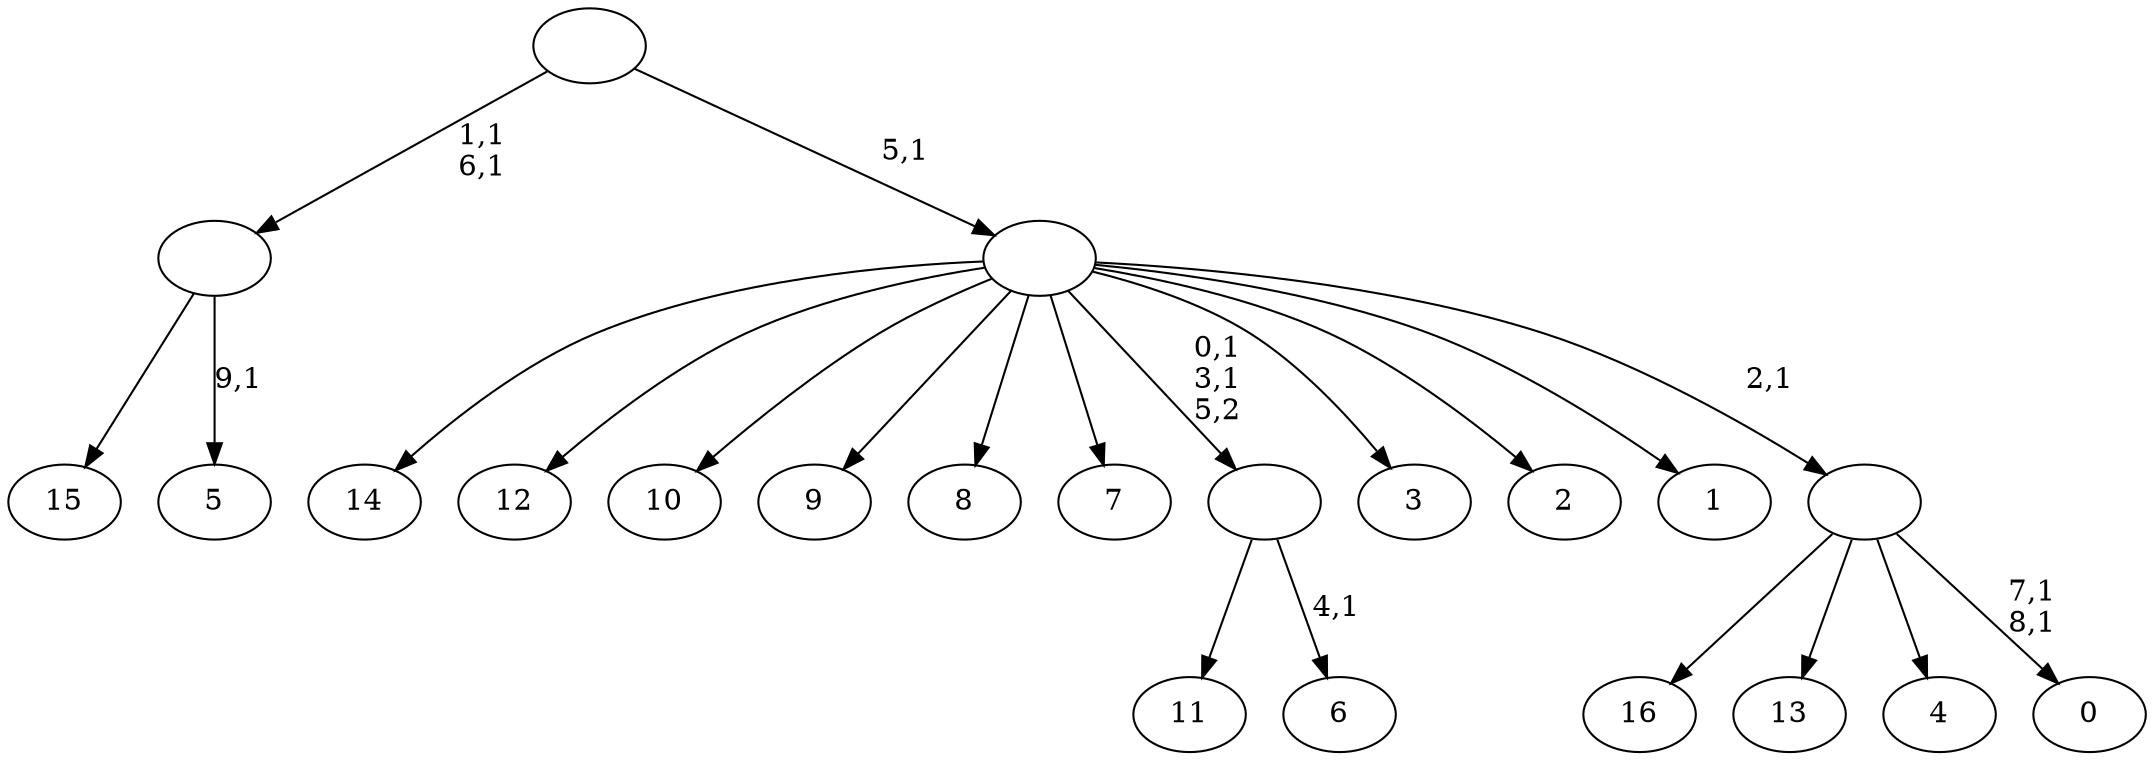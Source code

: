 digraph T {
	27 [label="16"]
	26 [label="15"]
	25 [label="14"]
	24 [label="13"]
	23 [label="12"]
	22 [label="11"]
	21 [label="10"]
	20 [label="9"]
	19 [label="8"]
	18 [label="7"]
	17 [label="6"]
	15 [label=""]
	13 [label="5"]
	11 [label=""]
	9 [label="4"]
	8 [label="3"]
	7 [label="2"]
	6 [label="1"]
	5 [label="0"]
	2 [label=""]
	1 [label=""]
	0 [label=""]
	15 -> 17 [label="4,1"]
	15 -> 22 [label=""]
	11 -> 13 [label="9,1"]
	11 -> 26 [label=""]
	2 -> 5 [label="7,1\n8,1"]
	2 -> 27 [label=""]
	2 -> 24 [label=""]
	2 -> 9 [label=""]
	1 -> 15 [label="0,1\n3,1\n5,2"]
	1 -> 25 [label=""]
	1 -> 23 [label=""]
	1 -> 21 [label=""]
	1 -> 20 [label=""]
	1 -> 19 [label=""]
	1 -> 18 [label=""]
	1 -> 8 [label=""]
	1 -> 7 [label=""]
	1 -> 6 [label=""]
	1 -> 2 [label="2,1"]
	0 -> 11 [label="1,1\n6,1"]
	0 -> 1 [label="5,1"]
}
